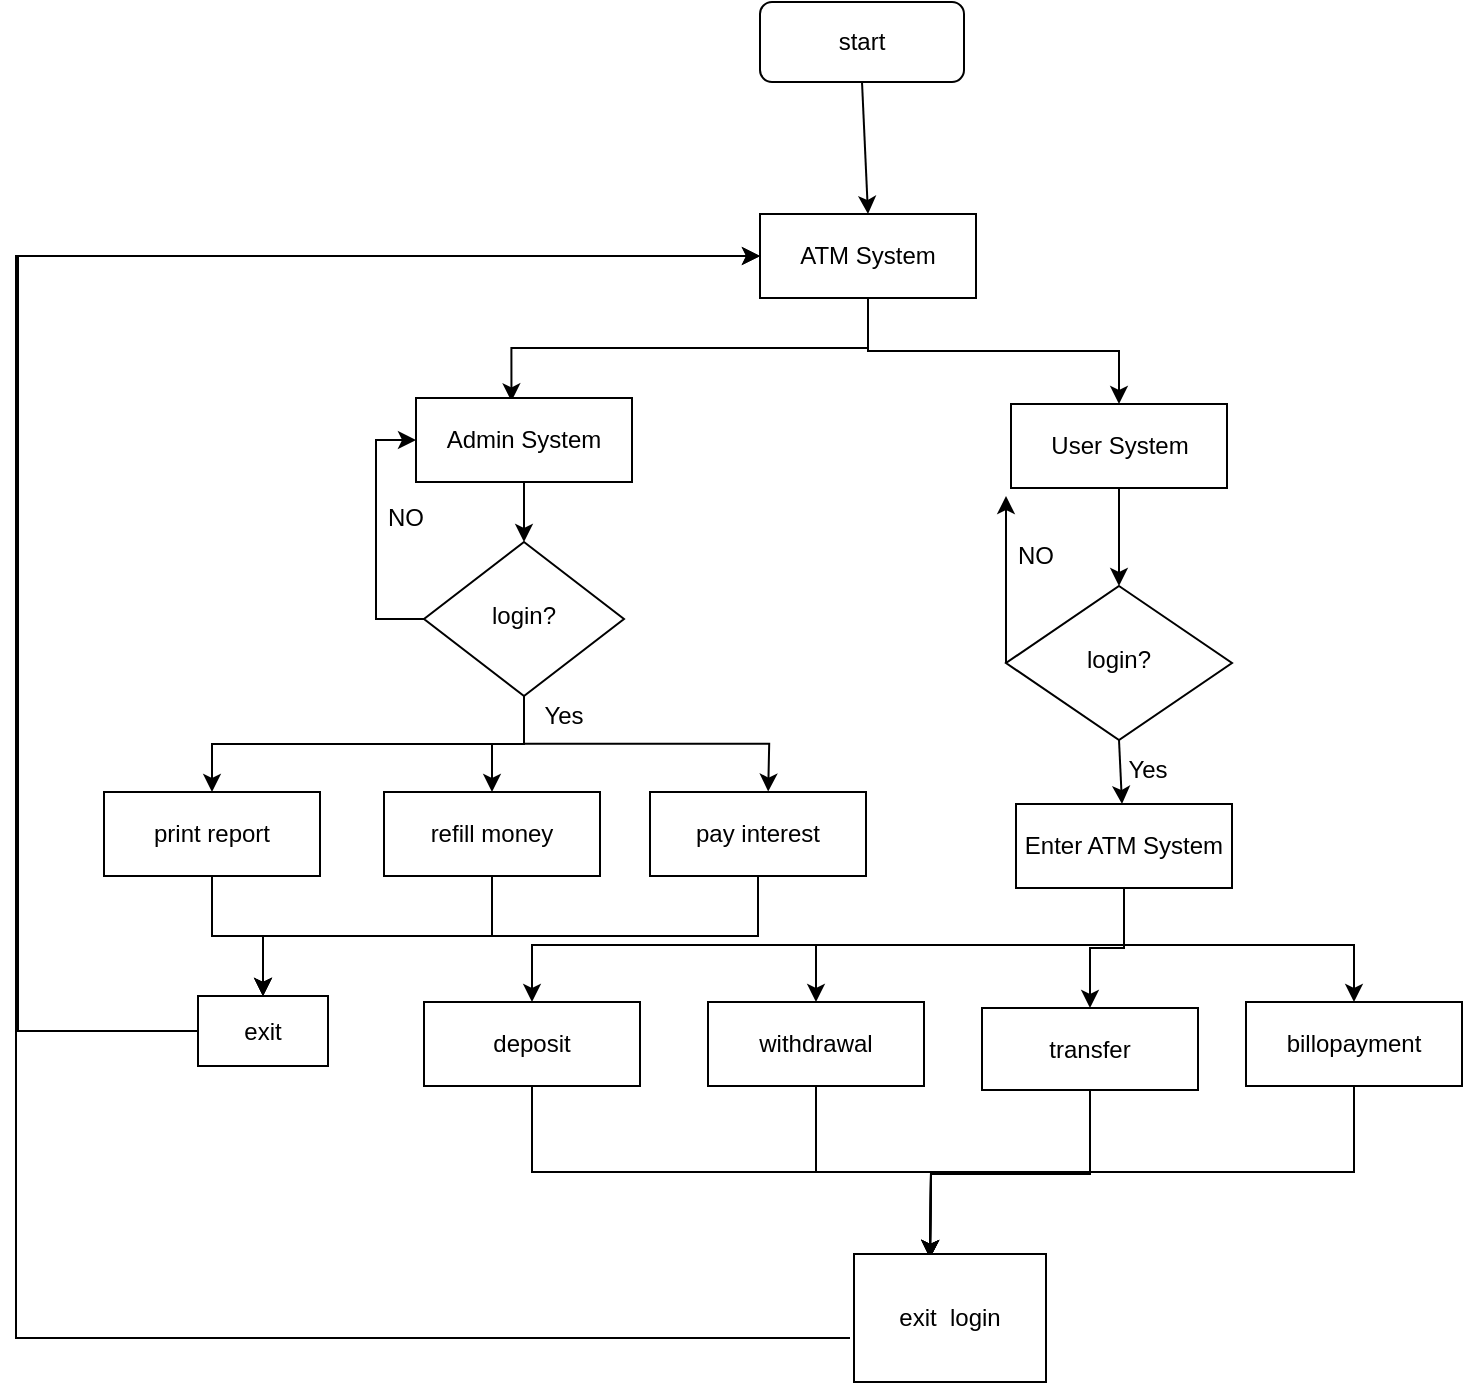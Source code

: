 <mxfile version="15.6.8" type="github">
  <diagram id="C5RBs43oDa-KdzZeNtuy" name="Page-1">
    <mxGraphModel dx="1252" dy="953" grid="0" gridSize="10" guides="1" tooltips="1" connect="1" arrows="1" fold="1" page="1" pageScale="1" pageWidth="827" pageHeight="1169" math="0" shadow="0">
      <root>
        <mxCell id="WIyWlLk6GJQsqaUBKTNV-0" />
        <mxCell id="WIyWlLk6GJQsqaUBKTNV-1" parent="WIyWlLk6GJQsqaUBKTNV-0" />
        <mxCell id="vwRNKkZYx34mhxs5X2M3-15" style="edgeStyle=orthogonalEdgeStyle;rounded=0;orthogonalLoop=1;jettySize=auto;html=1;exitX=0.5;exitY=1;exitDx=0;exitDy=0;entryX=0.442;entryY=0.04;entryDx=0;entryDy=0;entryPerimeter=0;" edge="1" parent="WIyWlLk6GJQsqaUBKTNV-1" source="vwRNKkZYx34mhxs5X2M3-0" target="vwRNKkZYx34mhxs5X2M3-2">
          <mxGeometry relative="1" as="geometry" />
        </mxCell>
        <mxCell id="vwRNKkZYx34mhxs5X2M3-16" style="edgeStyle=orthogonalEdgeStyle;rounded=0;orthogonalLoop=1;jettySize=auto;html=1;exitX=0.5;exitY=1;exitDx=0;exitDy=0;entryX=0.5;entryY=0;entryDx=0;entryDy=0;" edge="1" parent="WIyWlLk6GJQsqaUBKTNV-1" source="vwRNKkZYx34mhxs5X2M3-0" target="vwRNKkZYx34mhxs5X2M3-3">
          <mxGeometry relative="1" as="geometry" />
        </mxCell>
        <mxCell id="vwRNKkZYx34mhxs5X2M3-0" value="ATM System" style="rounded=0;whiteSpace=wrap;html=1;gradientColor=none;" vertex="1" parent="WIyWlLk6GJQsqaUBKTNV-1">
          <mxGeometry x="458" y="111" width="108" height="42" as="geometry" />
        </mxCell>
        <mxCell id="vwRNKkZYx34mhxs5X2M3-14" style="edgeStyle=none;rounded=0;orthogonalLoop=1;jettySize=auto;html=1;exitX=0.5;exitY=1;exitDx=0;exitDy=0;entryX=0.5;entryY=0;entryDx=0;entryDy=0;" edge="1" parent="WIyWlLk6GJQsqaUBKTNV-1" source="vwRNKkZYx34mhxs5X2M3-1" target="vwRNKkZYx34mhxs5X2M3-0">
          <mxGeometry relative="1" as="geometry" />
        </mxCell>
        <mxCell id="vwRNKkZYx34mhxs5X2M3-1" value="start" style="rounded=1;whiteSpace=wrap;html=1;fontSize=12;glass=0;strokeWidth=1;shadow=0;" vertex="1" parent="WIyWlLk6GJQsqaUBKTNV-1">
          <mxGeometry x="458" y="5" width="102" height="40" as="geometry" />
        </mxCell>
        <mxCell id="vwRNKkZYx34mhxs5X2M3-36" style="edgeStyle=orthogonalEdgeStyle;rounded=0;orthogonalLoop=1;jettySize=auto;html=1;exitX=0.5;exitY=1;exitDx=0;exitDy=0;" edge="1" parent="WIyWlLk6GJQsqaUBKTNV-1" source="vwRNKkZYx34mhxs5X2M3-2" target="vwRNKkZYx34mhxs5X2M3-35">
          <mxGeometry relative="1" as="geometry" />
        </mxCell>
        <mxCell id="vwRNKkZYx34mhxs5X2M3-2" value="Admin System" style="rounded=0;whiteSpace=wrap;html=1;gradientColor=none;" vertex="1" parent="WIyWlLk6GJQsqaUBKTNV-1">
          <mxGeometry x="286" y="203" width="108" height="42" as="geometry" />
        </mxCell>
        <mxCell id="vwRNKkZYx34mhxs5X2M3-8" style="rounded=0;orthogonalLoop=1;jettySize=auto;html=1;exitX=0.5;exitY=1;exitDx=0;exitDy=0;" edge="1" parent="WIyWlLk6GJQsqaUBKTNV-1" source="vwRNKkZYx34mhxs5X2M3-3" target="vwRNKkZYx34mhxs5X2M3-5">
          <mxGeometry relative="1" as="geometry" />
        </mxCell>
        <mxCell id="vwRNKkZYx34mhxs5X2M3-3" value="User System" style="rounded=0;whiteSpace=wrap;html=1;gradientColor=none;" vertex="1" parent="WIyWlLk6GJQsqaUBKTNV-1">
          <mxGeometry x="583.5" y="206" width="108" height="42" as="geometry" />
        </mxCell>
        <mxCell id="vwRNKkZYx34mhxs5X2M3-10" style="edgeStyle=none;rounded=0;orthogonalLoop=1;jettySize=auto;html=1;exitX=0.5;exitY=1;exitDx=0;exitDy=0;" edge="1" parent="WIyWlLk6GJQsqaUBKTNV-1" source="vwRNKkZYx34mhxs5X2M3-5" target="vwRNKkZYx34mhxs5X2M3-9">
          <mxGeometry relative="1" as="geometry" />
        </mxCell>
        <mxCell id="vwRNKkZYx34mhxs5X2M3-12" style="edgeStyle=none;rounded=0;orthogonalLoop=1;jettySize=auto;html=1;exitX=0;exitY=0.5;exitDx=0;exitDy=0;" edge="1" parent="WIyWlLk6GJQsqaUBKTNV-1" source="vwRNKkZYx34mhxs5X2M3-5">
          <mxGeometry relative="1" as="geometry">
            <mxPoint x="581" y="252" as="targetPoint" />
          </mxGeometry>
        </mxCell>
        <mxCell id="vwRNKkZYx34mhxs5X2M3-5" value="login?" style="rhombus;whiteSpace=wrap;html=1;shadow=0;fontFamily=Helvetica;fontSize=12;align=center;strokeWidth=1;spacing=6;spacingTop=-4;" vertex="1" parent="WIyWlLk6GJQsqaUBKTNV-1">
          <mxGeometry x="581" y="297" width="113" height="77" as="geometry" />
        </mxCell>
        <mxCell id="vwRNKkZYx34mhxs5X2M3-24" style="edgeStyle=orthogonalEdgeStyle;rounded=0;orthogonalLoop=1;jettySize=auto;html=1;exitX=0.5;exitY=1;exitDx=0;exitDy=0;" edge="1" parent="WIyWlLk6GJQsqaUBKTNV-1" source="vwRNKkZYx34mhxs5X2M3-9" target="vwRNKkZYx34mhxs5X2M3-21">
          <mxGeometry relative="1" as="geometry" />
        </mxCell>
        <mxCell id="vwRNKkZYx34mhxs5X2M3-25" style="edgeStyle=orthogonalEdgeStyle;rounded=0;orthogonalLoop=1;jettySize=auto;html=1;exitX=0.5;exitY=1;exitDx=0;exitDy=0;" edge="1" parent="WIyWlLk6GJQsqaUBKTNV-1" source="vwRNKkZYx34mhxs5X2M3-9" target="vwRNKkZYx34mhxs5X2M3-22">
          <mxGeometry relative="1" as="geometry" />
        </mxCell>
        <mxCell id="vwRNKkZYx34mhxs5X2M3-26" style="edgeStyle=orthogonalEdgeStyle;rounded=0;orthogonalLoop=1;jettySize=auto;html=1;exitX=0.5;exitY=1;exitDx=0;exitDy=0;entryX=0.5;entryY=0;entryDx=0;entryDy=0;" edge="1" parent="WIyWlLk6GJQsqaUBKTNV-1" source="vwRNKkZYx34mhxs5X2M3-9" target="vwRNKkZYx34mhxs5X2M3-23">
          <mxGeometry relative="1" as="geometry" />
        </mxCell>
        <mxCell id="vwRNKkZYx34mhxs5X2M3-27" style="edgeStyle=orthogonalEdgeStyle;rounded=0;orthogonalLoop=1;jettySize=auto;html=1;exitX=0.5;exitY=1;exitDx=0;exitDy=0;entryX=0.5;entryY=0;entryDx=0;entryDy=0;" edge="1" parent="WIyWlLk6GJQsqaUBKTNV-1" source="vwRNKkZYx34mhxs5X2M3-9" target="vwRNKkZYx34mhxs5X2M3-20">
          <mxGeometry relative="1" as="geometry" />
        </mxCell>
        <mxCell id="vwRNKkZYx34mhxs5X2M3-9" value="Enter ATM System" style="rounded=0;whiteSpace=wrap;html=1;gradientColor=none;" vertex="1" parent="WIyWlLk6GJQsqaUBKTNV-1">
          <mxGeometry x="586" y="406" width="108" height="42" as="geometry" />
        </mxCell>
        <mxCell id="vwRNKkZYx34mhxs5X2M3-11" value="Yes" style="text;html=1;strokeColor=none;fillColor=none;align=center;verticalAlign=middle;whiteSpace=wrap;rounded=0;" vertex="1" parent="WIyWlLk6GJQsqaUBKTNV-1">
          <mxGeometry x="622" y="374" width="60" height="30" as="geometry" />
        </mxCell>
        <mxCell id="vwRNKkZYx34mhxs5X2M3-13" value="NO" style="text;html=1;strokeColor=none;fillColor=none;align=center;verticalAlign=middle;whiteSpace=wrap;rounded=0;" vertex="1" parent="WIyWlLk6GJQsqaUBKTNV-1">
          <mxGeometry x="566" y="267" width="60" height="30" as="geometry" />
        </mxCell>
        <mxCell id="vwRNKkZYx34mhxs5X2M3-32" style="edgeStyle=orthogonalEdgeStyle;rounded=0;orthogonalLoop=1;jettySize=auto;html=1;exitX=0.5;exitY=1;exitDx=0;exitDy=0;entryX=0.5;entryY=0;entryDx=0;entryDy=0;" edge="1" parent="WIyWlLk6GJQsqaUBKTNV-1" source="vwRNKkZYx34mhxs5X2M3-20">
          <mxGeometry relative="1" as="geometry">
            <mxPoint x="543" y="633.0" as="targetPoint" />
          </mxGeometry>
        </mxCell>
        <mxCell id="vwRNKkZYx34mhxs5X2M3-20" value="billopayment" style="rounded=0;whiteSpace=wrap;html=1;gradientColor=none;" vertex="1" parent="WIyWlLk6GJQsqaUBKTNV-1">
          <mxGeometry x="701" y="505" width="108" height="42" as="geometry" />
        </mxCell>
        <mxCell id="vwRNKkZYx34mhxs5X2M3-29" style="edgeStyle=orthogonalEdgeStyle;rounded=0;orthogonalLoop=1;jettySize=auto;html=1;exitX=0.5;exitY=1;exitDx=0;exitDy=0;" edge="1" parent="WIyWlLk6GJQsqaUBKTNV-1" source="vwRNKkZYx34mhxs5X2M3-21">
          <mxGeometry relative="1" as="geometry">
            <mxPoint x="543.0" y="633.0" as="targetPoint" />
          </mxGeometry>
        </mxCell>
        <mxCell id="vwRNKkZYx34mhxs5X2M3-21" value="deposit" style="rounded=0;whiteSpace=wrap;html=1;gradientColor=none;" vertex="1" parent="WIyWlLk6GJQsqaUBKTNV-1">
          <mxGeometry x="290" y="505" width="108" height="42" as="geometry" />
        </mxCell>
        <mxCell id="vwRNKkZYx34mhxs5X2M3-30" style="edgeStyle=orthogonalEdgeStyle;rounded=0;orthogonalLoop=1;jettySize=auto;html=1;exitX=0.5;exitY=1;exitDx=0;exitDy=0;entryX=0.5;entryY=0;entryDx=0;entryDy=0;" edge="1" parent="WIyWlLk6GJQsqaUBKTNV-1" source="vwRNKkZYx34mhxs5X2M3-22">
          <mxGeometry relative="1" as="geometry">
            <mxPoint x="543" y="633.0" as="targetPoint" />
          </mxGeometry>
        </mxCell>
        <mxCell id="vwRNKkZYx34mhxs5X2M3-22" value="withdrawal" style="rounded=0;whiteSpace=wrap;html=1;gradientColor=none;" vertex="1" parent="WIyWlLk6GJQsqaUBKTNV-1">
          <mxGeometry x="432" y="505" width="108" height="42" as="geometry" />
        </mxCell>
        <mxCell id="vwRNKkZYx34mhxs5X2M3-31" style="edgeStyle=orthogonalEdgeStyle;rounded=0;orthogonalLoop=1;jettySize=auto;html=1;exitX=0.5;exitY=1;exitDx=0;exitDy=0;entryX=0.5;entryY=0;entryDx=0;entryDy=0;" edge="1" parent="WIyWlLk6GJQsqaUBKTNV-1" source="vwRNKkZYx34mhxs5X2M3-23">
          <mxGeometry relative="1" as="geometry">
            <mxPoint x="543" y="633.0" as="targetPoint" />
          </mxGeometry>
        </mxCell>
        <mxCell id="vwRNKkZYx34mhxs5X2M3-23" value="transfer" style="rounded=0;whiteSpace=wrap;html=1;gradientColor=none;" vertex="1" parent="WIyWlLk6GJQsqaUBKTNV-1">
          <mxGeometry x="569" y="508" width="108" height="41" as="geometry" />
        </mxCell>
        <mxCell id="vwRNKkZYx34mhxs5X2M3-33" style="edgeStyle=orthogonalEdgeStyle;rounded=0;orthogonalLoop=1;jettySize=auto;html=1;exitX=0;exitY=0.5;exitDx=0;exitDy=0;entryX=0;entryY=0.5;entryDx=0;entryDy=0;" edge="1" parent="WIyWlLk6GJQsqaUBKTNV-1" target="vwRNKkZYx34mhxs5X2M3-0">
          <mxGeometry relative="1" as="geometry">
            <mxPoint x="503" y="673.0" as="sourcePoint" />
            <Array as="points">
              <mxPoint x="86" y="673" />
              <mxPoint x="86" y="132" />
            </Array>
          </mxGeometry>
        </mxCell>
        <mxCell id="vwRNKkZYx34mhxs5X2M3-34" value="exit&amp;nbsp; login" style="rounded=0;whiteSpace=wrap;html=1;gradientColor=none;" vertex="1" parent="WIyWlLk6GJQsqaUBKTNV-1">
          <mxGeometry x="505" y="631" width="96" height="64" as="geometry" />
        </mxCell>
        <mxCell id="vwRNKkZYx34mhxs5X2M3-50" style="edgeStyle=orthogonalEdgeStyle;rounded=0;orthogonalLoop=1;jettySize=auto;html=1;exitX=0;exitY=0.5;exitDx=0;exitDy=0;entryX=0;entryY=0.5;entryDx=0;entryDy=0;" edge="1" parent="WIyWlLk6GJQsqaUBKTNV-1" source="vwRNKkZYx34mhxs5X2M3-35" target="vwRNKkZYx34mhxs5X2M3-2">
          <mxGeometry relative="1" as="geometry" />
        </mxCell>
        <mxCell id="vwRNKkZYx34mhxs5X2M3-53" style="edgeStyle=orthogonalEdgeStyle;rounded=0;orthogonalLoop=1;jettySize=auto;html=1;exitX=0.5;exitY=1;exitDx=0;exitDy=0;" edge="1" parent="WIyWlLk6GJQsqaUBKTNV-1" source="vwRNKkZYx34mhxs5X2M3-35" target="vwRNKkZYx34mhxs5X2M3-38">
          <mxGeometry relative="1" as="geometry" />
        </mxCell>
        <mxCell id="vwRNKkZYx34mhxs5X2M3-54" style="edgeStyle=orthogonalEdgeStyle;rounded=0;orthogonalLoop=1;jettySize=auto;html=1;exitX=0.5;exitY=1;exitDx=0;exitDy=0;" edge="1" parent="WIyWlLk6GJQsqaUBKTNV-1" source="vwRNKkZYx34mhxs5X2M3-35" target="vwRNKkZYx34mhxs5X2M3-37">
          <mxGeometry relative="1" as="geometry" />
        </mxCell>
        <mxCell id="vwRNKkZYx34mhxs5X2M3-55" style="edgeStyle=orthogonalEdgeStyle;rounded=0;orthogonalLoop=1;jettySize=auto;html=1;exitX=0.5;exitY=1;exitDx=0;exitDy=0;" edge="1" parent="WIyWlLk6GJQsqaUBKTNV-1" source="vwRNKkZYx34mhxs5X2M3-35">
          <mxGeometry relative="1" as="geometry">
            <mxPoint x="462.099" y="399.8" as="targetPoint" />
          </mxGeometry>
        </mxCell>
        <mxCell id="vwRNKkZYx34mhxs5X2M3-35" value="login?" style="rhombus;whiteSpace=wrap;html=1;shadow=0;fontFamily=Helvetica;fontSize=12;align=center;strokeWidth=1;spacing=6;spacingTop=-4;" vertex="1" parent="WIyWlLk6GJQsqaUBKTNV-1">
          <mxGeometry x="290" y="275" width="100" height="77" as="geometry" />
        </mxCell>
        <mxCell id="vwRNKkZYx34mhxs5X2M3-59" style="edgeStyle=orthogonalEdgeStyle;rounded=0;orthogonalLoop=1;jettySize=auto;html=1;exitX=0.5;exitY=1;exitDx=0;exitDy=0;entryX=0.5;entryY=0;entryDx=0;entryDy=0;" edge="1" parent="WIyWlLk6GJQsqaUBKTNV-1" source="vwRNKkZYx34mhxs5X2M3-37" target="vwRNKkZYx34mhxs5X2M3-57">
          <mxGeometry relative="1" as="geometry" />
        </mxCell>
        <mxCell id="vwRNKkZYx34mhxs5X2M3-37" value="print report" style="rounded=0;whiteSpace=wrap;html=1;gradientColor=none;" vertex="1" parent="WIyWlLk6GJQsqaUBKTNV-1">
          <mxGeometry x="130" y="400" width="108" height="42" as="geometry" />
        </mxCell>
        <mxCell id="vwRNKkZYx34mhxs5X2M3-60" style="edgeStyle=orthogonalEdgeStyle;rounded=0;orthogonalLoop=1;jettySize=auto;html=1;exitX=0.5;exitY=1;exitDx=0;exitDy=0;entryX=0.5;entryY=0;entryDx=0;entryDy=0;" edge="1" parent="WIyWlLk6GJQsqaUBKTNV-1" source="vwRNKkZYx34mhxs5X2M3-38" target="vwRNKkZYx34mhxs5X2M3-57">
          <mxGeometry relative="1" as="geometry" />
        </mxCell>
        <mxCell id="vwRNKkZYx34mhxs5X2M3-38" value="refill money" style="rounded=0;whiteSpace=wrap;html=1;gradientColor=none;" vertex="1" parent="WIyWlLk6GJQsqaUBKTNV-1">
          <mxGeometry x="270" y="400" width="108" height="42" as="geometry" />
        </mxCell>
        <mxCell id="vwRNKkZYx34mhxs5X2M3-58" style="edgeStyle=orthogonalEdgeStyle;rounded=0;orthogonalLoop=1;jettySize=auto;html=1;exitX=0.5;exitY=1;exitDx=0;exitDy=0;entryX=0.5;entryY=0;entryDx=0;entryDy=0;" edge="1" parent="WIyWlLk6GJQsqaUBKTNV-1" source="vwRNKkZYx34mhxs5X2M3-39" target="vwRNKkZYx34mhxs5X2M3-57">
          <mxGeometry relative="1" as="geometry" />
        </mxCell>
        <mxCell id="vwRNKkZYx34mhxs5X2M3-39" value="pay interest" style="rounded=0;whiteSpace=wrap;html=1;gradientColor=none;" vertex="1" parent="WIyWlLk6GJQsqaUBKTNV-1">
          <mxGeometry x="403" y="400" width="108" height="42" as="geometry" />
        </mxCell>
        <mxCell id="vwRNKkZYx34mhxs5X2M3-47" value="Yes" style="text;html=1;strokeColor=none;fillColor=none;align=center;verticalAlign=middle;whiteSpace=wrap;rounded=0;" vertex="1" parent="WIyWlLk6GJQsqaUBKTNV-1">
          <mxGeometry x="330" y="347" width="60" height="30" as="geometry" />
        </mxCell>
        <mxCell id="vwRNKkZYx34mhxs5X2M3-51" value="NO" style="text;html=1;strokeColor=none;fillColor=none;align=center;verticalAlign=middle;whiteSpace=wrap;rounded=0;" vertex="1" parent="WIyWlLk6GJQsqaUBKTNV-1">
          <mxGeometry x="251" y="248" width="60" height="30" as="geometry" />
        </mxCell>
        <mxCell id="vwRNKkZYx34mhxs5X2M3-61" style="edgeStyle=orthogonalEdgeStyle;rounded=0;orthogonalLoop=1;jettySize=auto;html=1;exitX=0;exitY=0.5;exitDx=0;exitDy=0;entryX=0;entryY=0.5;entryDx=0;entryDy=0;" edge="1" parent="WIyWlLk6GJQsqaUBKTNV-1" source="vwRNKkZYx34mhxs5X2M3-57" target="vwRNKkZYx34mhxs5X2M3-0">
          <mxGeometry relative="1" as="geometry">
            <Array as="points">
              <mxPoint x="87" y="519" />
              <mxPoint x="87" y="132" />
            </Array>
          </mxGeometry>
        </mxCell>
        <mxCell id="vwRNKkZYx34mhxs5X2M3-57" value="exit" style="rounded=0;whiteSpace=wrap;html=1;gradientColor=none;" vertex="1" parent="WIyWlLk6GJQsqaUBKTNV-1">
          <mxGeometry x="177" y="502" width="65" height="35" as="geometry" />
        </mxCell>
      </root>
    </mxGraphModel>
  </diagram>
</mxfile>
